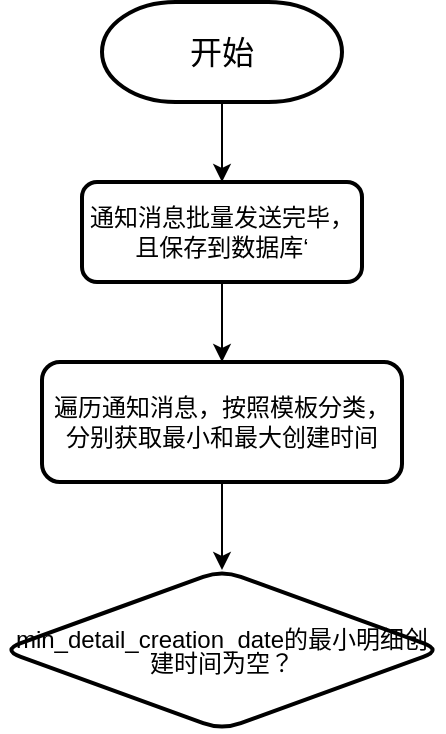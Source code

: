 <mxfile version="28.0.7">
  <diagram name="第 1 页" id="UYm-9CZv-ICHsUl14jBG">
    <mxGraphModel dx="1425" dy="784" grid="1" gridSize="10" guides="1" tooltips="1" connect="1" arrows="1" fold="1" page="1" pageScale="1" pageWidth="1169" pageHeight="827" math="0" shadow="0">
      <root>
        <mxCell id="0" />
        <mxCell id="1" parent="0" />
        <mxCell id="tKNlXJ9QV5qrp1kIsvl2-9" value="" style="edgeStyle=orthogonalEdgeStyle;rounded=0;orthogonalLoop=1;jettySize=auto;html=1;" parent="1" source="tKNlXJ9QV5qrp1kIsvl2-2" target="tKNlXJ9QV5qrp1kIsvl2-8" edge="1">
          <mxGeometry relative="1" as="geometry" />
        </mxCell>
        <mxCell id="tKNlXJ9QV5qrp1kIsvl2-2" value="&lt;font style=&quot;font-size: 16px;&quot;&gt;开始&lt;/font&gt;" style="strokeWidth=2;html=1;shape=mxgraph.flowchart.terminator;whiteSpace=wrap;" parent="1" vertex="1">
          <mxGeometry x="170" y="130" width="120" height="50" as="geometry" />
        </mxCell>
        <mxCell id="s7eXi6rPdIKM4w7GeZ3S-2" value="" style="edgeStyle=orthogonalEdgeStyle;rounded=0;orthogonalLoop=1;jettySize=auto;html=1;" edge="1" parent="1" source="tKNlXJ9QV5qrp1kIsvl2-8" target="s7eXi6rPdIKM4w7GeZ3S-1">
          <mxGeometry relative="1" as="geometry" />
        </mxCell>
        <mxCell id="tKNlXJ9QV5qrp1kIsvl2-8" value="通知消息批量发送完毕，且保存到数据库‘" style="rounded=1;whiteSpace=wrap;html=1;strokeWidth=2;" parent="1" vertex="1">
          <mxGeometry x="160" y="220" width="140" height="50" as="geometry" />
        </mxCell>
        <mxCell id="s7eXi6rPdIKM4w7GeZ3S-4" value="" style="edgeStyle=orthogonalEdgeStyle;rounded=0;orthogonalLoop=1;jettySize=auto;html=1;" edge="1" parent="1" source="s7eXi6rPdIKM4w7GeZ3S-1" target="s7eXi6rPdIKM4w7GeZ3S-3">
          <mxGeometry relative="1" as="geometry" />
        </mxCell>
        <mxCell id="s7eXi6rPdIKM4w7GeZ3S-1" value="遍历通知消息，按照模板分类，分别获取最小和最大创建时间" style="rounded=1;whiteSpace=wrap;html=1;strokeWidth=2;" vertex="1" parent="1">
          <mxGeometry x="140" y="310" width="180" height="60" as="geometry" />
        </mxCell>
        <mxCell id="s7eXi6rPdIKM4w7GeZ3S-3" value="&lt;span data-copy-origin=&quot;https://doc.ky-tech.com.cn&quot; data-docs-delta=&quot;[[20,&amp;quot;min_detail_creation_date&amp;quot;]]&quot;&gt;&lt;div style=&quot;line-height: 100%;&quot; data-language=&quot;sql&quot; class=&quot;ql-code-block ql-direction-ltr ql-long-10000278545 ql-authorBlock-10000278545 ql-word-wrap-true&quot;&gt;min_detail_creation_date的最小明细创建时间为空？&lt;/div&gt;&lt;/span&gt;" style="rhombus;whiteSpace=wrap;html=1;rounded=1;strokeWidth=2;" vertex="1" parent="1">
          <mxGeometry x="120" y="414" width="220" height="80" as="geometry" />
        </mxCell>
      </root>
    </mxGraphModel>
  </diagram>
</mxfile>
